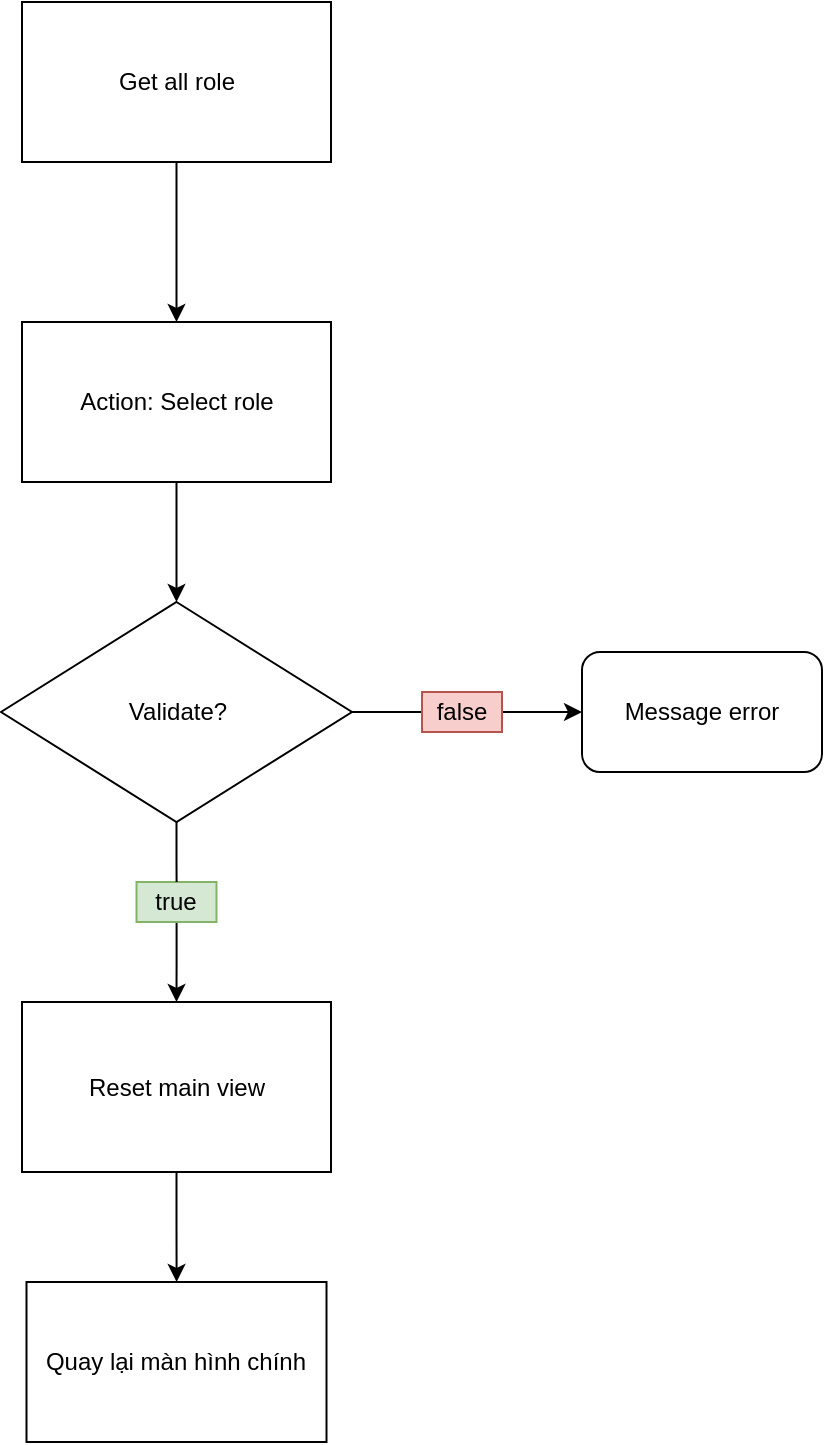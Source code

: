 <mxfile version="20.4.0" type="github" pages="3">
  <diagram id="AYCbosGPow5M2LqWZFHV" name="OverView">
    <mxGraphModel dx="1422" dy="762" grid="1" gridSize="10" guides="1" tooltips="1" connect="1" arrows="1" fold="1" page="1" pageScale="1" pageWidth="827" pageHeight="1169" math="0" shadow="0">
      <root>
        <mxCell id="0" />
        <mxCell id="1" parent="0" />
        <mxCell id="Cs3JIdp3drhwpx6hcSSF-3" value="" style="edgeStyle=orthogonalEdgeStyle;rounded=0;orthogonalLoop=1;jettySize=auto;html=1;startArrow=none;" parent="1" source="hO9GxeHjq1yqASpjFHf_-2" target="E42IQ36DqePbSzt0gJ1l-4" edge="1">
          <mxGeometry relative="1" as="geometry" />
        </mxCell>
        <mxCell id="Cs3JIdp3drhwpx6hcSSF-9" value="" style="edgeStyle=orthogonalEdgeStyle;rounded=0;orthogonalLoop=1;jettySize=auto;html=1;" parent="1" source="YIZf5WjZk0dIx6Hx9NNI-33" target="Cs3JIdp3drhwpx6hcSSF-8" edge="1">
          <mxGeometry relative="1" as="geometry" />
        </mxCell>
        <mxCell id="YIZf5WjZk0dIx6Hx9NNI-33" value="Validate?" style="rhombus;whiteSpace=wrap;html=1;" parent="1" vertex="1">
          <mxGeometry x="319.5" y="400" width="175.5" height="110" as="geometry" />
        </mxCell>
        <mxCell id="Cs3JIdp3drhwpx6hcSSF-6" style="edgeStyle=orthogonalEdgeStyle;rounded=0;orthogonalLoop=1;jettySize=auto;html=1;" parent="1" source="E42IQ36DqePbSzt0gJ1l-1" target="E42IQ36DqePbSzt0gJ1l-3" edge="1">
          <mxGeometry relative="1" as="geometry" />
        </mxCell>
        <mxCell id="E42IQ36DqePbSzt0gJ1l-1" value="Get all role" style="rounded=0;whiteSpace=wrap;html=1;" parent="1" vertex="1">
          <mxGeometry x="330" y="100" width="154.5" height="80" as="geometry" />
        </mxCell>
        <mxCell id="Cs3JIdp3drhwpx6hcSSF-7" value="" style="edgeStyle=orthogonalEdgeStyle;rounded=0;orthogonalLoop=1;jettySize=auto;html=1;" parent="1" source="E42IQ36DqePbSzt0gJ1l-3" target="YIZf5WjZk0dIx6Hx9NNI-33" edge="1">
          <mxGeometry relative="1" as="geometry" />
        </mxCell>
        <mxCell id="E42IQ36DqePbSzt0gJ1l-3" value="Action: Select role" style="rounded=0;whiteSpace=wrap;html=1;" parent="1" vertex="1">
          <mxGeometry x="330" y="260" width="154.5" height="80" as="geometry" />
        </mxCell>
        <mxCell id="Cs3JIdp3drhwpx6hcSSF-5" value="" style="edgeStyle=orthogonalEdgeStyle;rounded=0;orthogonalLoop=1;jettySize=auto;html=1;" parent="1" source="E42IQ36DqePbSzt0gJ1l-4" target="Cs3JIdp3drhwpx6hcSSF-4" edge="1">
          <mxGeometry relative="1" as="geometry" />
        </mxCell>
        <mxCell id="E42IQ36DqePbSzt0gJ1l-4" value="Reset main view" style="rounded=0;whiteSpace=wrap;html=1;" parent="1" vertex="1">
          <mxGeometry x="330" y="600" width="154.5" height="85" as="geometry" />
        </mxCell>
        <mxCell id="Cs3JIdp3drhwpx6hcSSF-4" value="Quay lại màn hình chính" style="rounded=0;whiteSpace=wrap;html=1;" parent="1" vertex="1">
          <mxGeometry x="332.25" y="740" width="150" height="80" as="geometry" />
        </mxCell>
        <mxCell id="Cs3JIdp3drhwpx6hcSSF-8" value="Message error" style="rounded=1;whiteSpace=wrap;html=1;" parent="1" vertex="1">
          <mxGeometry x="610" y="425" width="120" height="60" as="geometry" />
        </mxCell>
        <mxCell id="hO9GxeHjq1yqASpjFHf_-3" value="&lt;font color=&quot;#000000&quot;&gt;false&lt;/font&gt;" style="rounded=0;whiteSpace=wrap;html=1;fillColor=#f8cecc;strokeColor=#b85450;" parent="1" vertex="1">
          <mxGeometry x="530" y="445" width="40" height="20" as="geometry" />
        </mxCell>
        <mxCell id="hO9GxeHjq1yqASpjFHf_-2" value="&lt;font color=&quot;#000000&quot;&gt;true&lt;/font&gt;" style="rounded=0;whiteSpace=wrap;html=1;fillColor=#d5e8d4;strokeColor=#82b366;" parent="1" vertex="1">
          <mxGeometry x="387.25" y="540" width="40" height="20" as="geometry" />
        </mxCell>
        <mxCell id="hO9GxeHjq1yqASpjFHf_-5" value="" style="edgeStyle=orthogonalEdgeStyle;rounded=0;orthogonalLoop=1;jettySize=auto;html=1;endArrow=none;" parent="1" source="YIZf5WjZk0dIx6Hx9NNI-33" target="hO9GxeHjq1yqASpjFHf_-2" edge="1">
          <mxGeometry relative="1" as="geometry">
            <mxPoint x="407.25" y="510" as="sourcePoint" />
            <mxPoint x="407.25" y="590" as="targetPoint" />
          </mxGeometry>
        </mxCell>
      </root>
    </mxGraphModel>
  </diagram>
  <diagram id="KXG1MUZDGoDiFsF3UYnV" name="Client">
    <mxGraphModel dx="1422" dy="762" grid="1" gridSize="10" guides="1" tooltips="1" connect="1" arrows="1" fold="1" page="1" pageScale="1" pageWidth="1654" pageHeight="2336" math="0" shadow="0">
      <root>
        <mxCell id="0" />
        <mxCell id="1" parent="0" />
        <mxCell id="DSCen9Lb3oCgXJfrZDlZ-2" value="" style="edgeStyle=orthogonalEdgeStyle;rounded=0;orthogonalLoop=1;jettySize=auto;html=1;" parent="1" source="KMlDNG1wkg6nCJY2JDUz-1" target="DSCen9Lb3oCgXJfrZDlZ-1" edge="1">
          <mxGeometry relative="1" as="geometry" />
        </mxCell>
        <mxCell id="KMlDNG1wkg6nCJY2JDUz-1" value="Click button: Select role" style="rounded=0;whiteSpace=wrap;html=1;" parent="1" vertex="1">
          <mxGeometry x="382.5" y="110" width="210" height="50" as="geometry" />
        </mxCell>
        <mxCell id="DSCen9Lb3oCgXJfrZDlZ-4" value="" style="edgeStyle=orthogonalEdgeStyle;rounded=0;orthogonalLoop=1;jettySize=auto;html=1;startArrow=none;" parent="1" source="J6i_sjCN1WM4yZTSiv91-1" target="DSCen9Lb3oCgXJfrZDlZ-3" edge="1">
          <mxGeometry relative="1" as="geometry" />
        </mxCell>
        <mxCell id="uduqLdnAHXse4-vLPQv5-6" style="edgeStyle=orthogonalEdgeStyle;rounded=0;orthogonalLoop=1;jettySize=auto;html=1;exitX=1;exitY=0.5;exitDx=0;exitDy=0;" parent="1" source="DSCen9Lb3oCgXJfrZDlZ-1" target="uduqLdnAHXse4-vLPQv5-4" edge="1">
          <mxGeometry relative="1" as="geometry">
            <Array as="points">
              <mxPoint x="752.5" y="295" />
              <mxPoint x="752.5" y="295" />
            </Array>
          </mxGeometry>
        </mxCell>
        <mxCell id="uduqLdnAHXse4-vLPQv5-7" style="edgeStyle=orthogonalEdgeStyle;rounded=0;orthogonalLoop=1;jettySize=auto;html=1;exitX=1;exitY=0.5;exitDx=0;exitDy=0;entryX=0;entryY=0.5;entryDx=0;entryDy=0;" parent="1" source="DSCen9Lb3oCgXJfrZDlZ-1" target="uduqLdnAHXse4-vLPQv5-3" edge="1">
          <mxGeometry relative="1" as="geometry">
            <Array as="points">
              <mxPoint x="712.5" y="295" />
              <mxPoint x="712.5" y="200" />
            </Array>
          </mxGeometry>
        </mxCell>
        <mxCell id="uduqLdnAHXse4-vLPQv5-8" style="edgeStyle=orthogonalEdgeStyle;rounded=0;orthogonalLoop=1;jettySize=auto;html=1;exitX=1;exitY=0.5;exitDx=0;exitDy=0;entryX=0;entryY=0.5;entryDx=0;entryDy=0;" parent="1" source="DSCen9Lb3oCgXJfrZDlZ-1" target="uduqLdnAHXse4-vLPQv5-5" edge="1">
          <mxGeometry relative="1" as="geometry">
            <mxPoint x="802.5" y="390" as="targetPoint" />
            <Array as="points">
              <mxPoint x="712.5" y="295" />
              <mxPoint x="712.5" y="390" />
            </Array>
          </mxGeometry>
        </mxCell>
        <mxCell id="DSCen9Lb3oCgXJfrZDlZ-1" value="Is Selected ?" style="rhombus;whiteSpace=wrap;html=1;" parent="1" vertex="1">
          <mxGeometry x="387.5" y="240" width="200" height="110" as="geometry" />
        </mxCell>
        <mxCell id="SywbkCnfXCzfnQu_wuw4-9" value="" style="edgeStyle=orthogonalEdgeStyle;rounded=0;orthogonalLoop=1;jettySize=auto;html=1;" parent="1" source="DSCen9Lb3oCgXJfrZDlZ-3" target="SywbkCnfXCzfnQu_wuw4-8" edge="1">
          <mxGeometry relative="1" as="geometry" />
        </mxCell>
        <mxCell id="DSCen9Lb3oCgXJfrZDlZ-3" value="SelectRole(this.SelectedRoleInfo.RoleMasterId)" style="rounded=0;whiteSpace=wrap;html=1;" parent="1" vertex="1">
          <mxGeometry x="347.5" y="450" width="280" height="60" as="geometry" />
        </mxCell>
        <mxCell id="uduqLdnAHXse4-vLPQv5-1" value="&lt;font color=&quot;#000000&quot;&gt;false&lt;/font&gt;" style="rounded=0;whiteSpace=wrap;html=1;fillColor=#f8cecc;strokeColor=#b85450;" parent="1" vertex="1">
          <mxGeometry x="642.5" y="285" width="40" height="20" as="geometry" />
        </mxCell>
        <mxCell id="J6i_sjCN1WM4yZTSiv91-1" value="&lt;font color=&quot;#000000&quot;&gt;true&lt;/font&gt;" style="rounded=0;whiteSpace=wrap;html=1;fillColor=#d5e8d4;strokeColor=#82b366;" parent="1" vertex="1">
          <mxGeometry x="467.5" y="380" width="40" height="20" as="geometry" />
        </mxCell>
        <mxCell id="uduqLdnAHXse4-vLPQv5-2" value="" style="edgeStyle=orthogonalEdgeStyle;rounded=0;orthogonalLoop=1;jettySize=auto;html=1;endArrow=none;" parent="1" source="DSCen9Lb3oCgXJfrZDlZ-1" target="J6i_sjCN1WM4yZTSiv91-1" edge="1">
          <mxGeometry relative="1" as="geometry">
            <mxPoint x="487.5" y="350" as="sourcePoint" />
            <mxPoint x="487.5" y="430" as="targetPoint" />
          </mxGeometry>
        </mxCell>
        <mxCell id="SywbkCnfXCzfnQu_wuw4-4" style="edgeStyle=orthogonalEdgeStyle;rounded=0;orthogonalLoop=1;jettySize=auto;html=1;entryX=0;entryY=0.5;entryDx=0;entryDy=0;" parent="1" source="uduqLdnAHXse4-vLPQv5-3" target="SywbkCnfXCzfnQu_wuw4-1" edge="1">
          <mxGeometry relative="1" as="geometry" />
        </mxCell>
        <mxCell id="uduqLdnAHXse4-vLPQv5-3" value="! Selected" style="rounded=0;whiteSpace=wrap;html=1;fillColor=#f5f5f5;strokeColor=#666666;fontColor=#333333;" parent="1" vertex="1">
          <mxGeometry x="812.5" y="170" width="77.5" height="60" as="geometry" />
        </mxCell>
        <mxCell id="SywbkCnfXCzfnQu_wuw4-5" style="edgeStyle=orthogonalEdgeStyle;rounded=0;orthogonalLoop=1;jettySize=auto;html=1;exitX=1;exitY=0.5;exitDx=0;exitDy=0;entryX=-0.017;entryY=0.367;entryDx=0;entryDy=0;entryPerimeter=0;" parent="1" source="uduqLdnAHXse4-vLPQv5-4" target="SywbkCnfXCzfnQu_wuw4-2" edge="1">
          <mxGeometry relative="1" as="geometry" />
        </mxCell>
        <mxCell id="uduqLdnAHXse4-vLPQv5-4" value="OrderSelectionTabManager.orderModels.Count() != 0" style="rounded=0;whiteSpace=wrap;html=1;fillColor=#f5f5f5;strokeColor=#666666;fontColor=#333333;" parent="1" vertex="1">
          <mxGeometry x="812.5" y="265" width="320" height="55" as="geometry" />
        </mxCell>
        <mxCell id="SywbkCnfXCzfnQu_wuw4-6" style="edgeStyle=orthogonalEdgeStyle;rounded=0;orthogonalLoop=1;jettySize=auto;html=1;exitX=1;exitY=0.5;exitDx=0;exitDy=0;entryX=0;entryY=0.4;entryDx=0;entryDy=0;entryPerimeter=0;" parent="1" source="uduqLdnAHXse4-vLPQv5-5" target="SywbkCnfXCzfnQu_wuw4-3" edge="1">
          <mxGeometry relative="1" as="geometry">
            <Array as="points">
              <mxPoint x="1162.5" y="384" />
            </Array>
          </mxGeometry>
        </mxCell>
        <mxCell id="uduqLdnAHXse4-vLPQv5-5" value="PronexusWorksApplicationInstanceManager.Instance&lt;br&gt;.GetProcesses().Where(e =&amp;gt; e.ProcessName == &quot;Pronexus.Nex.Wpf.WorksCore.exe&quot;).Any()" style="rounded=0;whiteSpace=wrap;html=1;fillColor=#f5f5f5;strokeColor=#666666;fontColor=#333333;" parent="1" vertex="1">
          <mxGeometry x="812.5" y="355" width="350" height="70" as="geometry" />
        </mxCell>
        <mxCell id="SywbkCnfXCzfnQu_wuw4-1" value="PnexMessages.E0001" style="rounded=1;whiteSpace=wrap;html=1;fillColor=#f8cecc;strokeColor=#b85450;" parent="1" vertex="1">
          <mxGeometry x="1282.5" y="170" width="130" height="60" as="geometry" />
        </mxCell>
        <mxCell id="SywbkCnfXCzfnQu_wuw4-2" value="PnexMessages.E1106" style="rounded=1;whiteSpace=wrap;html=1;fillColor=#f8cecc;strokeColor=#b85450;" parent="1" vertex="1">
          <mxGeometry x="1282.5" y="270" width="130" height="60" as="geometry" />
        </mxCell>
        <mxCell id="SywbkCnfXCzfnQu_wuw4-3" value="PnexMessages.E1254" style="rounded=1;whiteSpace=wrap;html=1;fillColor=#f8cecc;strokeColor=#b85450;" parent="1" vertex="1">
          <mxGeometry x="1282.5" y="360" width="130" height="60" as="geometry" />
        </mxCell>
        <mxCell id="SywbkCnfXCzfnQu_wuw4-11" value="" style="edgeStyle=orthogonalEdgeStyle;rounded=0;orthogonalLoop=1;jettySize=auto;html=1;" parent="1" source="SywbkCnfXCzfnQu_wuw4-8" target="SywbkCnfXCzfnQu_wuw4-10" edge="1">
          <mxGeometry relative="1" as="geometry" />
        </mxCell>
        <mxCell id="SywbkCnfXCzfnQu_wuw4-8" value="Khởi tạo proxy" style="rounded=0;whiteSpace=wrap;html=1;" parent="1" vertex="1">
          <mxGeometry x="427.5" y="570" width="120" height="80" as="geometry" />
        </mxCell>
        <mxCell id="WNoLHQPvzQpSKVxlE-r1-2" value="" style="edgeStyle=orthogonalEdgeStyle;rounded=0;orthogonalLoop=1;jettySize=auto;html=1;" parent="1" source="SywbkCnfXCzfnQu_wuw4-10" target="WNoLHQPvzQpSKVxlE-r1-1" edge="1">
          <mxGeometry relative="1" as="geometry" />
        </mxCell>
        <mxCell id="SywbkCnfXCzfnQu_wuw4-10" value="proxy.SelectRole(roleMasterId)" style="rounded=0;whiteSpace=wrap;html=1;" parent="1" vertex="1">
          <mxGeometry x="388.75" y="710" width="197.5" height="110" as="geometry" />
        </mxCell>
        <mxCell id="ykTTaV5Idm0249cwWVLY-1" value="Click tab:&amp;nbsp;権限切替" style="rounded=0;whiteSpace=wrap;html=1;" parent="1" vertex="1">
          <mxGeometry x="325" y="1190" width="276" height="50" as="geometry" />
        </mxCell>
        <mxCell id="ykTTaV5Idm0249cwWVLY-5" value="" style="edgeStyle=orthogonalEdgeStyle;rounded=0;orthogonalLoop=1;jettySize=auto;html=1;" parent="1" target="ykTTaV5Idm0249cwWVLY-4" edge="1">
          <mxGeometry relative="1" as="geometry">
            <mxPoint x="463" y="1240" as="sourcePoint" />
          </mxGeometry>
        </mxCell>
        <mxCell id="ykTTaV5Idm0249cwWVLY-7" value="" style="edgeStyle=orthogonalEdgeStyle;rounded=0;orthogonalLoop=1;jettySize=auto;html=1;" parent="1" source="ykTTaV5Idm0249cwWVLY-4" target="ykTTaV5Idm0249cwWVLY-6" edge="1">
          <mxGeometry relative="1" as="geometry" />
        </mxCell>
        <mxCell id="ykTTaV5Idm0249cwWVLY-4" value="Khởi tạo proxy" style="rounded=0;whiteSpace=wrap;html=1;" parent="1" vertex="1">
          <mxGeometry x="407" y="1290" width="112" height="60" as="geometry" />
        </mxCell>
        <mxCell id="ykTTaV5Idm0249cwWVLY-9" value="" style="edgeStyle=orthogonalEdgeStyle;rounded=0;orthogonalLoop=1;jettySize=auto;html=1;" parent="1" source="ykTTaV5Idm0249cwWVLY-6" target="ykTTaV5Idm0249cwWVLY-8" edge="1">
          <mxGeometry relative="1" as="geometry" />
        </mxCell>
        <mxCell id="ykTTaV5Idm0249cwWVLY-6" value="var roleInfos = await proxy.GetRoleInfosAsync()" style="rounded=0;whiteSpace=wrap;html=1;" parent="1" vertex="1">
          <mxGeometry x="282" y="1410" width="362" height="40" as="geometry" />
        </mxCell>
        <mxCell id="WNoLHQPvzQpSKVxlE-r1-4" value="" style="edgeStyle=orthogonalEdgeStyle;rounded=0;orthogonalLoop=1;jettySize=auto;html=1;" parent="1" source="ykTTaV5Idm0249cwWVLY-8" target="WNoLHQPvzQpSKVxlE-r1-3" edge="1">
          <mxGeometry relative="1" as="geometry" />
        </mxCell>
        <mxCell id="ykTTaV5Idm0249cwWVLY-8" value="RoleInfo.Add(roleInfos)" style="rounded=0;whiteSpace=wrap;html=1;" parent="1" vertex="1">
          <mxGeometry x="283" y="1520" width="360" height="50" as="geometry" />
        </mxCell>
        <mxCell id="WNoLHQPvzQpSKVxlE-r1-1" value="Trả về role được chọn" style="ellipse;whiteSpace=wrap;html=1;fillColor=#fff2cc;strokeColor=#d6b656;" parent="1" vertex="1">
          <mxGeometry x="416" y="870" width="143" height="70" as="geometry" />
        </mxCell>
        <mxCell id="WNoLHQPvzQpSKVxlE-r1-3" value="Trả về list role" style="ellipse;whiteSpace=wrap;html=1;fillColor=#fff2cc;strokeColor=#d6b656;" parent="1" vertex="1">
          <mxGeometry x="403" y="1640" width="120" height="80" as="geometry" />
        </mxCell>
        <mxCell id="eliL076ngSNVEnM6LiJX-1" value="" style="endArrow=none;html=1;rounded=0;strokeWidth=3;" edge="1" parent="1">
          <mxGeometry width="50" height="50" relative="1" as="geometry">
            <mxPoint x="20" y="1168" as="sourcePoint" />
            <mxPoint x="1350" y="1168" as="targetPoint" />
          </mxGeometry>
        </mxCell>
      </root>
    </mxGraphModel>
  </diagram>
  <diagram id="RYy6_4GABedQjyJ7ijAG" name="Server">
    <mxGraphModel dx="1422" dy="762" grid="1" gridSize="10" guides="1" tooltips="1" connect="1" arrows="1" fold="1" page="1" pageScale="1" pageWidth="827" pageHeight="1169" math="0" shadow="0">
      <root>
        <mxCell id="0" />
        <mxCell id="1" parent="0" />
        <mxCell id="z0WLD6Mca2ZsBngB-SpA-33" value="Click button: Select role" style="rounded=0;whiteSpace=wrap;html=1;" parent="1" vertex="1">
          <mxGeometry x="20" width="130" height="60" as="geometry" />
        </mxCell>
        <mxCell id="z0WLD6Mca2ZsBngB-SpA-34" value="" style="edgeStyle=orthogonalEdgeStyle;rounded=0;orthogonalLoop=1;jettySize=auto;html=1;" parent="1" source="z0WLD6Mca2ZsBngB-SpA-35" target="z0WLD6Mca2ZsBngB-SpA-37" edge="1">
          <mxGeometry relative="1" as="geometry" />
        </mxCell>
        <mxCell id="z0WLD6Mca2ZsBngB-SpA-35" value="Khởi tạo userInfo = this.Principal.OmUserInfo" style="rounded=0;whiteSpace=wrap;html=1;" parent="1" vertex="1">
          <mxGeometry x="192.5" y="200" width="285" height="50" as="geometry" />
        </mxCell>
        <mxCell id="z0WLD6Mca2ZsBngB-SpA-36" value="" style="edgeStyle=orthogonalEdgeStyle;rounded=0;orthogonalLoop=1;jettySize=auto;html=1;" parent="1" source="z0WLD6Mca2ZsBngB-SpA-37" target="z0WLD6Mca2ZsBngB-SpA-42" edge="1">
          <mxGeometry relative="1" as="geometry" />
        </mxCell>
        <mxCell id="z0WLD6Mca2ZsBngB-SpA-37" value="Khởi tạo&amp;nbsp;updatedUserInfo =&amp;nbsp; SelectRole(roleMasterId)" style="rounded=0;whiteSpace=wrap;html=1;" parent="1" vertex="1">
          <mxGeometry x="170" y="310" width="330" height="50" as="geometry" />
        </mxCell>
        <mxCell id="z0WLD6Mca2ZsBngB-SpA-38" value="" style="edgeStyle=orthogonalEdgeStyle;rounded=0;orthogonalLoop=1;jettySize=auto;html=1;" parent="1" source="z0WLD6Mca2ZsBngB-SpA-39" target="z0WLD6Mca2ZsBngB-SpA-40" edge="1">
          <mxGeometry relative="1" as="geometry" />
        </mxCell>
        <mxCell id="z0WLD6Mca2ZsBngB-SpA-39" value="Update userInfo vào Principal" style="rounded=0;whiteSpace=wrap;html=1;" parent="1" vertex="1">
          <mxGeometry x="232" y="760" width="206" height="80" as="geometry" />
        </mxCell>
        <mxCell id="z0WLD6Mca2ZsBngB-SpA-40" value="Trả về Principal" style="ellipse;whiteSpace=wrap;html=1;fillColor=#fff2cc;strokeColor=#d6b656;" parent="1" vertex="1">
          <mxGeometry x="261.75" y="890" width="146.5" height="90" as="geometry" />
        </mxCell>
        <mxCell id="z0WLD6Mca2ZsBngB-SpA-41" value="" style="edgeStyle=orthogonalEdgeStyle;rounded=0;orthogonalLoop=1;jettySize=auto;html=1;" parent="1" source="z0WLD6Mca2ZsBngB-SpA-42" target="z0WLD6Mca2ZsBngB-SpA-44" edge="1">
          <mxGeometry relative="1" as="geometry" />
        </mxCell>
        <mxCell id="z0WLD6Mca2ZsBngB-SpA-42" value="LoadUserLoginInfo" style="rounded=0;whiteSpace=wrap;html=1;" parent="1" vertex="1">
          <mxGeometry x="275" y="430" width="120" height="60" as="geometry" />
        </mxCell>
        <mxCell id="VQl0HGAsCA2D1Wie5VfP-41" value="" style="edgeStyle=orthogonalEdgeStyle;rounded=0;orthogonalLoop=1;jettySize=auto;html=1;strokeWidth=1;" edge="1" parent="1" source="z0WLD6Mca2ZsBngB-SpA-44" target="VQl0HGAsCA2D1Wie5VfP-40">
          <mxGeometry relative="1" as="geometry" />
        </mxCell>
        <mxCell id="VQl0HGAsCA2D1Wie5VfP-44" style="edgeStyle=orthogonalEdgeStyle;rounded=0;orthogonalLoop=1;jettySize=auto;html=1;entryX=0;entryY=0.5;entryDx=0;entryDy=0;entryPerimeter=0;strokeWidth=1;" edge="1" parent="1" source="z0WLD6Mca2ZsBngB-SpA-44" target="VQl0HGAsCA2D1Wie5VfP-43">
          <mxGeometry relative="1" as="geometry" />
        </mxCell>
        <mxCell id="z0WLD6Mca2ZsBngB-SpA-44" value="UpdateUserLoginInfo với roleMasterId" style="rounded=0;whiteSpace=wrap;html=1;" parent="1" vertex="1">
          <mxGeometry x="208" y="552" width="253" height="65" as="geometry" />
        </mxCell>
        <mxCell id="z0WLD6Mca2ZsBngB-SpA-45" style="edgeStyle=orthogonalEdgeStyle;rounded=0;orthogonalLoop=1;jettySize=auto;html=1;entryX=1;entryY=0.5;entryDx=0;entryDy=0;" parent="1" source="z0WLD6Mca2ZsBngB-SpA-46" target="z0WLD6Mca2ZsBngB-SpA-42" edge="1">
          <mxGeometry relative="1" as="geometry">
            <mxPoint x="401" y="460" as="targetPoint" />
          </mxGeometry>
        </mxCell>
        <mxCell id="z0WLD6Mca2ZsBngB-SpA-46" value="GetUserLoginInfo" style="rounded=0;whiteSpace=wrap;html=1;" parent="1" vertex="1">
          <mxGeometry x="477.5" y="430" width="120" height="60" as="geometry" />
        </mxCell>
        <mxCell id="z0WLD6Mca2ZsBngB-SpA-47" style="edgeStyle=orthogonalEdgeStyle;rounded=0;orthogonalLoop=1;jettySize=auto;html=1;entryX=1;entryY=0.5;entryDx=0;entryDy=0;" parent="1" source="z0WLD6Mca2ZsBngB-SpA-48" target="z0WLD6Mca2ZsBngB-SpA-46" edge="1">
          <mxGeometry relative="1" as="geometry" />
        </mxCell>
        <mxCell id="z0WLD6Mca2ZsBngB-SpA-48" value="OM_USER_LOGIN_INFO" style="shape=cylinder3;whiteSpace=wrap;html=1;boundedLbl=1;backgroundOutline=1;size=15;fillColor=#ffe6cc;strokeColor=#d79b00;" parent="1" vertex="1">
          <mxGeometry x="660" y="410" width="150" height="100" as="geometry" />
        </mxCell>
        <mxCell id="z0WLD6Mca2ZsBngB-SpA-49" value="" style="edgeStyle=orthogonalEdgeStyle;rounded=0;orthogonalLoop=1;jettySize=auto;html=1;" parent="1" source="z0WLD6Mca2ZsBngB-SpA-50" target="z0WLD6Mca2ZsBngB-SpA-53" edge="1">
          <mxGeometry relative="1" as="geometry" />
        </mxCell>
        <mxCell id="z0WLD6Mca2ZsBngB-SpA-50" value="GetRoleInfos" style="rounded=0;whiteSpace=wrap;html=1;" parent="1" vertex="1">
          <mxGeometry x="231" y="1380" width="120" height="60" as="geometry" />
        </mxCell>
        <mxCell id="z0WLD6Mca2ZsBngB-SpA-51" value="Click tab:&amp;nbsp;権限切替" style="rounded=0;whiteSpace=wrap;html=1;" parent="1" vertex="1">
          <mxGeometry x="20" y="1179" width="130" height="71" as="geometry" />
        </mxCell>
        <mxCell id="z0WLD6Mca2ZsBngB-SpA-52" value="" style="edgeStyle=orthogonalEdgeStyle;rounded=0;orthogonalLoop=1;jettySize=auto;html=1;" parent="1" source="z0WLD6Mca2ZsBngB-SpA-53" target="z0WLD6Mca2ZsBngB-SpA-55" edge="1">
          <mxGeometry relative="1" as="geometry" />
        </mxCell>
        <mxCell id="z0WLD6Mca2ZsBngB-SpA-53" value="_pnexDataContext.GetOmUserInfo" style="rounded=0;whiteSpace=wrap;html=1;" parent="1" vertex="1">
          <mxGeometry x="173" y="1490" width="236" height="60" as="geometry" />
        </mxCell>
        <mxCell id="z0WLD6Mca2ZsBngB-SpA-54" value="" style="edgeStyle=orthogonalEdgeStyle;rounded=0;orthogonalLoop=1;jettySize=auto;html=1;" parent="1" source="z0WLD6Mca2ZsBngB-SpA-55" target="z0WLD6Mca2ZsBngB-SpA-59" edge="1">
          <mxGeometry relative="1" as="geometry" />
        </mxCell>
        <mxCell id="z0WLD6Mca2ZsBngB-SpA-55" value="GetLoginUserInfoModel" style="rounded=0;whiteSpace=wrap;html=1;" parent="1" vertex="1">
          <mxGeometry x="208" y="1590" width="166" height="60" as="geometry" />
        </mxCell>
        <mxCell id="z0WLD6Mca2ZsBngB-SpA-56" style="edgeStyle=orthogonalEdgeStyle;rounded=0;orthogonalLoop=1;jettySize=auto;html=1;entryX=1;entryY=0.5;entryDx=0;entryDy=0;" parent="1" source="z0WLD6Mca2ZsBngB-SpA-57" target="z0WLD6Mca2ZsBngB-SpA-55" edge="1">
          <mxGeometry relative="1" as="geometry" />
        </mxCell>
        <mxCell id="z0WLD6Mca2ZsBngB-SpA-57" value="OM_USER_INFO" style="shape=cylinder3;whiteSpace=wrap;html=1;boundedLbl=1;backgroundOutline=1;size=15;fillColor=#ffe6cc;strokeColor=#d79b00;" parent="1" vertex="1">
          <mxGeometry x="597.5" y="1580" width="100" height="80" as="geometry" />
        </mxCell>
        <mxCell id="z0WLD6Mca2ZsBngB-SpA-58" value="" style="edgeStyle=orthogonalEdgeStyle;rounded=0;orthogonalLoop=1;jettySize=auto;html=1;" parent="1" source="z0WLD6Mca2ZsBngB-SpA-59" target="z0WLD6Mca2ZsBngB-SpA-60" edge="1">
          <mxGeometry relative="1" as="geometry" />
        </mxCell>
        <mxCell id="z0WLD6Mca2ZsBngB-SpA-59" value="LoadUserLoginInfo" style="rounded=0;whiteSpace=wrap;html=1;" parent="1" vertex="1">
          <mxGeometry x="206.5" y="1690" width="169" height="60" as="geometry" />
        </mxCell>
        <mxCell id="z0WLD6Mca2ZsBngB-SpA-60" value="Trả về list&amp;nbsp;userInfo" style="ellipse;whiteSpace=wrap;html=1;fillColor=#fff2cc;strokeColor=#d6b656;" parent="1" vertex="1">
          <mxGeometry x="200" y="1820" width="182" height="90" as="geometry" />
        </mxCell>
        <mxCell id="z0WLD6Mca2ZsBngB-SpA-61" value="" style="edgeStyle=orthogonalEdgeStyle;rounded=0;orthogonalLoop=1;jettySize=auto;html=1;" parent="1" source="z0WLD6Mca2ZsBngB-SpA-62" target="z0WLD6Mca2ZsBngB-SpA-50" edge="1">
          <mxGeometry relative="1" as="geometry" />
        </mxCell>
        <mxCell id="z0WLD6Mca2ZsBngB-SpA-62" value="IEnumerable&amp;lt;OmRoleInfoModel&amp;gt; GetRoleInfos()" style="rounded=0;whiteSpace=wrap;html=1;" parent="1" vertex="1">
          <mxGeometry x="110" y="1280" width="362" height="40" as="geometry" />
        </mxCell>
        <mxCell id="z0WLD6Mca2ZsBngB-SpA-63" value="" style="endArrow=none;html=1;rounded=0;strokeWidth=2;" parent="1" edge="1">
          <mxGeometry width="50" height="50" relative="1" as="geometry">
            <mxPoint x="10" y="1170" as="sourcePoint" />
            <mxPoint x="800" y="1170" as="targetPoint" />
          </mxGeometry>
        </mxCell>
        <mxCell id="Bxl0PjL05mwXPlcBQWqX-3" value="" style="edgeStyle=orthogonalEdgeStyle;rounded=0;orthogonalLoop=1;jettySize=auto;html=1;strokeWidth=1;" parent="1" source="Bxl0PjL05mwXPlcBQWqX-1" target="z0WLD6Mca2ZsBngB-SpA-35" edge="1">
          <mxGeometry relative="1" as="geometry" />
        </mxCell>
        <mxCell id="Bxl0PjL05mwXPlcBQWqX-1" value="&amp;nbsp;PnexPrincipal SelectRole(int roleMasterId)" style="rounded=0;whiteSpace=wrap;html=1;" parent="1" vertex="1">
          <mxGeometry x="209.06" y="50" width="251.87" height="80" as="geometry" />
        </mxCell>
        <mxCell id="VQl0HGAsCA2D1Wie5VfP-39" value="" style="edgeStyle=orthogonalEdgeStyle;rounded=0;orthogonalLoop=1;jettySize=auto;html=1;strokeWidth=1;" edge="1" parent="1" source="VQl0HGAsCA2D1Wie5VfP-34" target="z0WLD6Mca2ZsBngB-SpA-59">
          <mxGeometry relative="1" as="geometry" />
        </mxCell>
        <mxCell id="VQl0HGAsCA2D1Wie5VfP-34" value="GetUserLoginInfo" style="rounded=0;whiteSpace=wrap;html=1;" vertex="1" parent="1">
          <mxGeometry x="418" y="1690" width="120" height="60" as="geometry" />
        </mxCell>
        <mxCell id="VQl0HGAsCA2D1Wie5VfP-35" style="edgeStyle=orthogonalEdgeStyle;rounded=0;orthogonalLoop=1;jettySize=auto;html=1;entryX=1;entryY=0.5;entryDx=0;entryDy=0;" edge="1" parent="1" source="VQl0HGAsCA2D1Wie5VfP-36" target="VQl0HGAsCA2D1Wie5VfP-34">
          <mxGeometry relative="1" as="geometry" />
        </mxCell>
        <mxCell id="VQl0HGAsCA2D1Wie5VfP-36" value="OM_USER_LOGIN_INFO" style="shape=cylinder3;whiteSpace=wrap;html=1;boundedLbl=1;backgroundOutline=1;size=15;fillColor=#ffe6cc;strokeColor=#d79b00;" vertex="1" parent="1">
          <mxGeometry x="598" y="1675" width="99.5" height="90" as="geometry" />
        </mxCell>
        <mxCell id="VQl0HGAsCA2D1Wie5VfP-42" value="" style="edgeStyle=orthogonalEdgeStyle;rounded=0;orthogonalLoop=1;jettySize=auto;html=1;strokeWidth=1;" edge="1" parent="1" source="VQl0HGAsCA2D1Wie5VfP-40" target="z0WLD6Mca2ZsBngB-SpA-39">
          <mxGeometry relative="1" as="geometry" />
        </mxCell>
        <mxCell id="VQl0HGAsCA2D1Wie5VfP-40" value="Trả về userInfo" style="rounded=0;whiteSpace=wrap;html=1;" vertex="1" parent="1">
          <mxGeometry x="248.49" y="660" width="173" height="50" as="geometry" />
        </mxCell>
        <mxCell id="VQl0HGAsCA2D1Wie5VfP-43" value="OM_USER_LOGIN_INFO" style="shape=cylinder3;whiteSpace=wrap;html=1;boundedLbl=1;backgroundOutline=1;size=15;fillColor=#ffe6cc;strokeColor=#d79b00;" vertex="1" parent="1">
          <mxGeometry x="660" y="535" width="150" height="100" as="geometry" />
        </mxCell>
      </root>
    </mxGraphModel>
  </diagram>
</mxfile>
